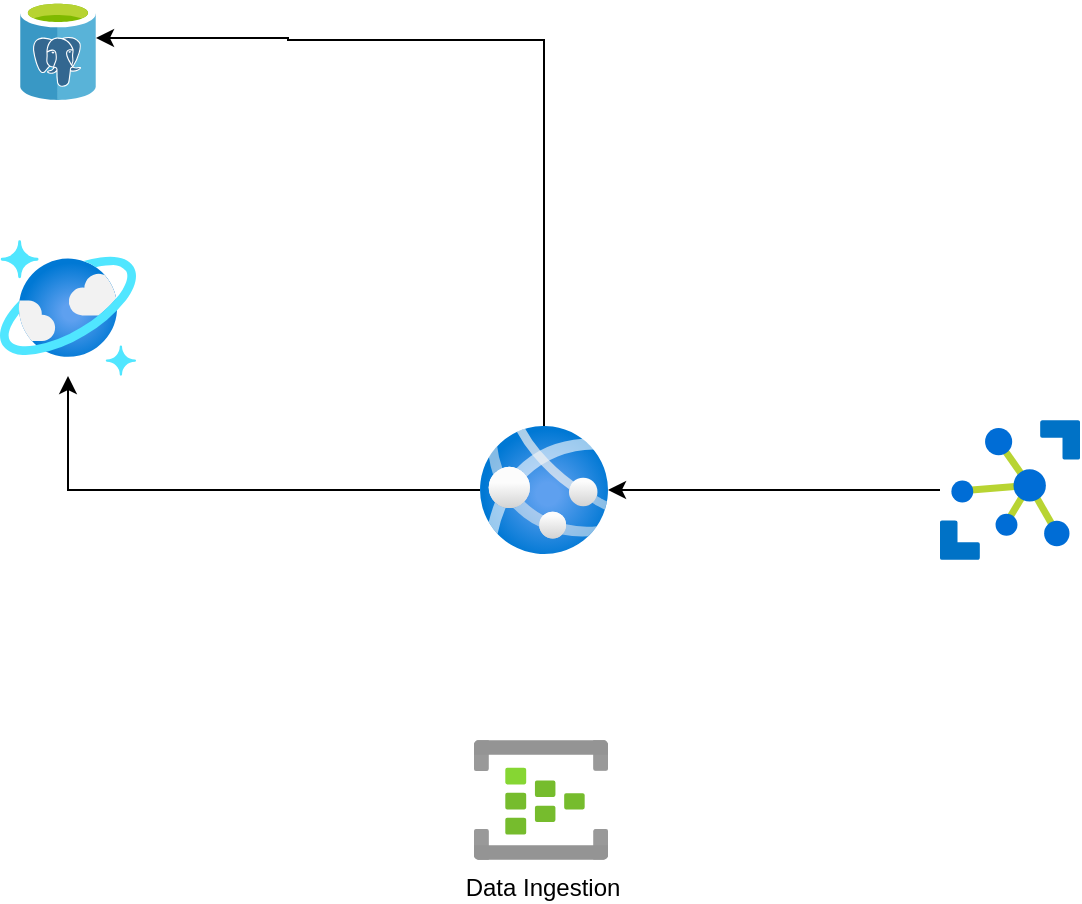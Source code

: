 <mxfile version="24.3.1" type="github">
  <diagram name="Page-1" id="HTUhq75xzCdrkmpdIbcB">
    <mxGraphModel dx="1170" dy="769" grid="1" gridSize="10" guides="1" tooltips="1" connect="1" arrows="1" fold="1" page="1" pageScale="1" pageWidth="850" pageHeight="1100" math="0" shadow="0">
      <root>
        <mxCell id="0" />
        <mxCell id="1" parent="0" />
        <mxCell id="mnNxy6jQzhcaSt8DhOdr-3" style="edgeStyle=orthogonalEdgeStyle;rounded=0;orthogonalLoop=1;jettySize=auto;html=1;" edge="1" parent="1" source="mnNxy6jQzhcaSt8DhOdr-1" target="mnNxy6jQzhcaSt8DhOdr-2">
          <mxGeometry relative="1" as="geometry" />
        </mxCell>
        <mxCell id="mnNxy6jQzhcaSt8DhOdr-1" value="" style="image;sketch=0;aspect=fixed;html=1;points=[];align=center;fontSize=12;image=img/lib/mscae/Azure_IoT_Hub.svg;" vertex="1" parent="1">
          <mxGeometry x="670" y="250" width="70" height="70" as="geometry" />
        </mxCell>
        <mxCell id="mnNxy6jQzhcaSt8DhOdr-7" style="edgeStyle=orthogonalEdgeStyle;rounded=0;orthogonalLoop=1;jettySize=auto;html=1;" edge="1" parent="1" source="mnNxy6jQzhcaSt8DhOdr-2" target="mnNxy6jQzhcaSt8DhOdr-5">
          <mxGeometry relative="1" as="geometry" />
        </mxCell>
        <mxCell id="mnNxy6jQzhcaSt8DhOdr-2" value="" style="image;aspect=fixed;html=1;points=[];align=center;fontSize=12;image=img/lib/azure2/containers/App_Services.svg;" vertex="1" parent="1">
          <mxGeometry x="440" y="253" width="64" height="64" as="geometry" />
        </mxCell>
        <mxCell id="mnNxy6jQzhcaSt8DhOdr-4" value="Data Ingestion" style="image;aspect=fixed;html=1;points=[];align=center;fontSize=12;image=img/lib/azure2/analytics/Event_Hubs.svg;" vertex="1" parent="1">
          <mxGeometry x="437" y="410" width="67" height="60" as="geometry" />
        </mxCell>
        <mxCell id="mnNxy6jQzhcaSt8DhOdr-5" value="" style="image;aspect=fixed;html=1;points=[];align=center;fontSize=12;image=img/lib/azure2/databases/Azure_Cosmos_DB.svg;" vertex="1" parent="1">
          <mxGeometry x="200" y="160" width="68" height="68" as="geometry" />
        </mxCell>
        <mxCell id="mnNxy6jQzhcaSt8DhOdr-6" value="" style="image;sketch=0;aspect=fixed;html=1;points=[];align=center;fontSize=12;image=img/lib/mscae/Azure_Database_for_PostgreSQL_servers.svg;" vertex="1" parent="1">
          <mxGeometry x="210" y="40" width="38" height="50" as="geometry" />
        </mxCell>
        <mxCell id="mnNxy6jQzhcaSt8DhOdr-8" style="edgeStyle=orthogonalEdgeStyle;rounded=0;orthogonalLoop=1;jettySize=auto;html=1;entryX=1;entryY=0.38;entryDx=0;entryDy=0;entryPerimeter=0;" edge="1" parent="1" source="mnNxy6jQzhcaSt8DhOdr-2" target="mnNxy6jQzhcaSt8DhOdr-6">
          <mxGeometry relative="1" as="geometry">
            <Array as="points">
              <mxPoint x="472" y="60" />
              <mxPoint x="344" y="60" />
              <mxPoint x="344" y="59" />
            </Array>
          </mxGeometry>
        </mxCell>
      </root>
    </mxGraphModel>
  </diagram>
</mxfile>
